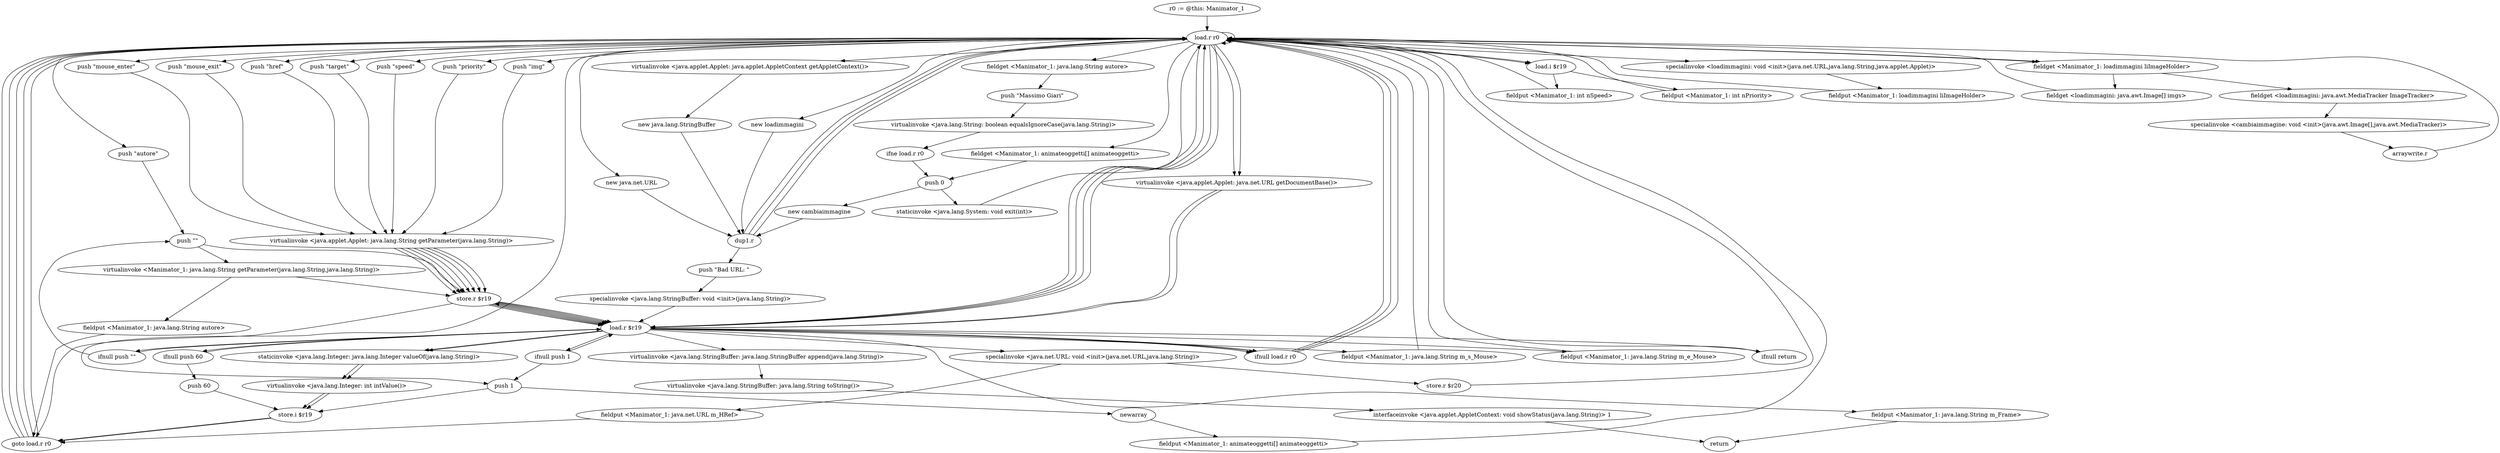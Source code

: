 digraph "" {
    "r0 := @this: Manimator_1"
    "load.r r0"
    "r0 := @this: Manimator_1"->"load.r r0";
    "load.r r0"->"load.r r0";
    "push \"autore\""
    "load.r r0"->"push \"autore\"";
    "push \"\""
    "push \"autore\""->"push \"\"";
    "virtualinvoke <Manimator_1: java.lang.String getParameter(java.lang.String,java.lang.String)>"
    "push \"\""->"virtualinvoke <Manimator_1: java.lang.String getParameter(java.lang.String,java.lang.String)>";
    "fieldput <Manimator_1: java.lang.String autore>"
    "virtualinvoke <Manimator_1: java.lang.String getParameter(java.lang.String,java.lang.String)>"->"fieldput <Manimator_1: java.lang.String autore>";
    "goto load.r r0"
    "fieldput <Manimator_1: java.lang.String autore>"->"goto load.r r0";
    "goto load.r r0"->"load.r r0";
    "fieldget <Manimator_1: java.lang.String autore>"
    "load.r r0"->"fieldget <Manimator_1: java.lang.String autore>";
    "push \"Massimo Giari\""
    "fieldget <Manimator_1: java.lang.String autore>"->"push \"Massimo Giari\"";
    "virtualinvoke <java.lang.String: boolean equalsIgnoreCase(java.lang.String)>"
    "push \"Massimo Giari\""->"virtualinvoke <java.lang.String: boolean equalsIgnoreCase(java.lang.String)>";
    "ifne load.r r0"
    "virtualinvoke <java.lang.String: boolean equalsIgnoreCase(java.lang.String)>"->"ifne load.r r0";
    "push 0"
    "ifne load.r r0"->"push 0";
    "staticinvoke <java.lang.System: void exit(int)>"
    "push 0"->"staticinvoke <java.lang.System: void exit(int)>";
    "staticinvoke <java.lang.System: void exit(int)>"->"load.r r0";
    "push \"speed\""
    "load.r r0"->"push \"speed\"";
    "virtualinvoke <java.applet.Applet: java.lang.String getParameter(java.lang.String)>"
    "push \"speed\""->"virtualinvoke <java.applet.Applet: java.lang.String getParameter(java.lang.String)>";
    "store.r $r19"
    "virtualinvoke <java.applet.Applet: java.lang.String getParameter(java.lang.String)>"->"store.r $r19";
    "load.r $r19"
    "store.r $r19"->"load.r $r19";
    "ifnull push 60"
    "load.r $r19"->"ifnull push 60";
    "ifnull push 60"->"load.r $r19";
    "staticinvoke <java.lang.Integer: java.lang.Integer valueOf(java.lang.String)>"
    "load.r $r19"->"staticinvoke <java.lang.Integer: java.lang.Integer valueOf(java.lang.String)>";
    "virtualinvoke <java.lang.Integer: int intValue()>"
    "staticinvoke <java.lang.Integer: java.lang.Integer valueOf(java.lang.String)>"->"virtualinvoke <java.lang.Integer: int intValue()>";
    "store.i $r19"
    "virtualinvoke <java.lang.Integer: int intValue()>"->"store.i $r19";
    "store.i $r19"->"goto load.r r0";
    "goto load.r r0"->"load.r r0";
    "load.i $r19"
    "load.r r0"->"load.i $r19";
    "fieldput <Manimator_1: int nSpeed>"
    "load.i $r19"->"fieldput <Manimator_1: int nSpeed>";
    "fieldput <Manimator_1: int nSpeed>"->"load.r r0";
    "push \"priority\""
    "load.r r0"->"push \"priority\"";
    "push \"priority\""->"virtualinvoke <java.applet.Applet: java.lang.String getParameter(java.lang.String)>";
    "virtualinvoke <java.applet.Applet: java.lang.String getParameter(java.lang.String)>"->"store.r $r19";
    "store.r $r19"->"load.r $r19";
    "ifnull push 1"
    "load.r $r19"->"ifnull push 1";
    "ifnull push 1"->"load.r $r19";
    "load.r $r19"->"staticinvoke <java.lang.Integer: java.lang.Integer valueOf(java.lang.String)>";
    "staticinvoke <java.lang.Integer: java.lang.Integer valueOf(java.lang.String)>"->"virtualinvoke <java.lang.Integer: int intValue()>";
    "virtualinvoke <java.lang.Integer: int intValue()>"->"store.i $r19";
    "store.i $r19"->"goto load.r r0";
    "goto load.r r0"->"load.r r0";
    "load.r r0"->"load.i $r19";
    "fieldput <Manimator_1: int nPriority>"
    "load.i $r19"->"fieldput <Manimator_1: int nPriority>";
    "fieldput <Manimator_1: int nPriority>"->"load.r r0";
    "push \"img\""
    "load.r r0"->"push \"img\"";
    "push \"img\""->"virtualinvoke <java.applet.Applet: java.lang.String getParameter(java.lang.String)>";
    "virtualinvoke <java.applet.Applet: java.lang.String getParameter(java.lang.String)>"->"store.r $r19";
    "store.r $r19"->"load.r $r19";
    "ifnull push \"\""
    "load.r $r19"->"ifnull push \"\"";
    "ifnull push \"\""->"load.r $r19";
    "load.r $r19"->"store.r $r19";
    "store.r $r19"->"goto load.r r0";
    "goto load.r r0"->"load.r r0";
    "new loadimmagini"
    "load.r r0"->"new loadimmagini";
    "dup1.r"
    "new loadimmagini"->"dup1.r";
    "dup1.r"->"load.r r0";
    "virtualinvoke <java.applet.Applet: java.net.URL getDocumentBase()>"
    "load.r r0"->"virtualinvoke <java.applet.Applet: java.net.URL getDocumentBase()>";
    "virtualinvoke <java.applet.Applet: java.net.URL getDocumentBase()>"->"load.r $r19";
    "load.r $r19"->"load.r r0";
    "specialinvoke <loadimmagini: void <init>(java.net.URL,java.lang.String,java.applet.Applet)>"
    "load.r r0"->"specialinvoke <loadimmagini: void <init>(java.net.URL,java.lang.String,java.applet.Applet)>";
    "fieldput <Manimator_1: loadimmagini liImageHolder>"
    "specialinvoke <loadimmagini: void <init>(java.net.URL,java.lang.String,java.applet.Applet)>"->"fieldput <Manimator_1: loadimmagini liImageHolder>";
    "fieldput <Manimator_1: loadimmagini liImageHolder>"->"load.r r0";
    "push 1"
    "load.r r0"->"push 1";
    "newarray"
    "push 1"->"newarray";
    "fieldput <Manimator_1: animateoggetti[] animateoggetti>"
    "newarray"->"fieldput <Manimator_1: animateoggetti[] animateoggetti>";
    "fieldput <Manimator_1: animateoggetti[] animateoggetti>"->"load.r r0";
    "fieldget <Manimator_1: animateoggetti[] animateoggetti>"
    "load.r r0"->"fieldget <Manimator_1: animateoggetti[] animateoggetti>";
    "fieldget <Manimator_1: animateoggetti[] animateoggetti>"->"push 0";
    "new cambiaimmagine"
    "push 0"->"new cambiaimmagine";
    "new cambiaimmagine"->"dup1.r";
    "dup1.r"->"load.r r0";
    "fieldget <Manimator_1: loadimmagini liImageHolder>"
    "load.r r0"->"fieldget <Manimator_1: loadimmagini liImageHolder>";
    "fieldget <loadimmagini: java.awt.Image[] imgs>"
    "fieldget <Manimator_1: loadimmagini liImageHolder>"->"fieldget <loadimmagini: java.awt.Image[] imgs>";
    "fieldget <loadimmagini: java.awt.Image[] imgs>"->"load.r r0";
    "load.r r0"->"fieldget <Manimator_1: loadimmagini liImageHolder>";
    "fieldget <loadimmagini: java.awt.MediaTracker ImageTracker>"
    "fieldget <Manimator_1: loadimmagini liImageHolder>"->"fieldget <loadimmagini: java.awt.MediaTracker ImageTracker>";
    "specialinvoke <cambiaimmagine: void <init>(java.awt.Image[],java.awt.MediaTracker)>"
    "fieldget <loadimmagini: java.awt.MediaTracker ImageTracker>"->"specialinvoke <cambiaimmagine: void <init>(java.awt.Image[],java.awt.MediaTracker)>";
    "arraywrite.r"
    "specialinvoke <cambiaimmagine: void <init>(java.awt.Image[],java.awt.MediaTracker)>"->"arraywrite.r";
    "arraywrite.r"->"load.r r0";
    "push \"mouse_enter\""
    "load.r r0"->"push \"mouse_enter\"";
    "push \"mouse_enter\""->"virtualinvoke <java.applet.Applet: java.lang.String getParameter(java.lang.String)>";
    "virtualinvoke <java.applet.Applet: java.lang.String getParameter(java.lang.String)>"->"store.r $r19";
    "store.r $r19"->"load.r $r19";
    "ifnull load.r r0"
    "load.r $r19"->"ifnull load.r r0";
    "ifnull load.r r0"->"load.r r0";
    "load.r r0"->"load.r $r19";
    "fieldput <Manimator_1: java.lang.String m_s_Mouse>"
    "load.r $r19"->"fieldput <Manimator_1: java.lang.String m_s_Mouse>";
    "fieldput <Manimator_1: java.lang.String m_s_Mouse>"->"load.r r0";
    "push \"mouse_exit\""
    "load.r r0"->"push \"mouse_exit\"";
    "push \"mouse_exit\""->"virtualinvoke <java.applet.Applet: java.lang.String getParameter(java.lang.String)>";
    "virtualinvoke <java.applet.Applet: java.lang.String getParameter(java.lang.String)>"->"store.r $r19";
    "store.r $r19"->"load.r $r19";
    "load.r $r19"->"ifnull load.r r0";
    "ifnull load.r r0"->"load.r r0";
    "load.r r0"->"load.r $r19";
    "fieldput <Manimator_1: java.lang.String m_e_Mouse>"
    "load.r $r19"->"fieldput <Manimator_1: java.lang.String m_e_Mouse>";
    "fieldput <Manimator_1: java.lang.String m_e_Mouse>"->"load.r r0";
    "push \"href\""
    "load.r r0"->"push \"href\"";
    "push \"href\""->"virtualinvoke <java.applet.Applet: java.lang.String getParameter(java.lang.String)>";
    "virtualinvoke <java.applet.Applet: java.lang.String getParameter(java.lang.String)>"->"store.r $r19";
    "store.r $r19"->"load.r $r19";
    "load.r $r19"->"ifnull load.r r0";
    "ifnull load.r r0"->"load.r r0";
    "new java.net.URL"
    "load.r r0"->"new java.net.URL";
    "new java.net.URL"->"dup1.r";
    "dup1.r"->"load.r r0";
    "load.r r0"->"virtualinvoke <java.applet.Applet: java.net.URL getDocumentBase()>";
    "virtualinvoke <java.applet.Applet: java.net.URL getDocumentBase()>"->"load.r $r19";
    "specialinvoke <java.net.URL: void <init>(java.net.URL,java.lang.String)>"
    "load.r $r19"->"specialinvoke <java.net.URL: void <init>(java.net.URL,java.lang.String)>";
    "fieldput <Manimator_1: java.net.URL m_HRef>"
    "specialinvoke <java.net.URL: void <init>(java.net.URL,java.lang.String)>"->"fieldput <Manimator_1: java.net.URL m_HRef>";
    "fieldput <Manimator_1: java.net.URL m_HRef>"->"goto load.r r0";
    "goto load.r r0"->"load.r r0";
    "push \"target\""
    "load.r r0"->"push \"target\"";
    "push \"target\""->"virtualinvoke <java.applet.Applet: java.lang.String getParameter(java.lang.String)>";
    "virtualinvoke <java.applet.Applet: java.lang.String getParameter(java.lang.String)>"->"store.r $r19";
    "store.r $r19"->"load.r $r19";
    "ifnull return"
    "load.r $r19"->"ifnull return";
    "ifnull return"->"load.r r0";
    "load.r r0"->"load.r $r19";
    "fieldput <Manimator_1: java.lang.String m_Frame>"
    "load.r $r19"->"fieldput <Manimator_1: java.lang.String m_Frame>";
    "return"
    "fieldput <Manimator_1: java.lang.String m_Frame>"->"return";
    "store.r $r20"
    "specialinvoke <java.net.URL: void <init>(java.net.URL,java.lang.String)>"->"store.r $r20";
    "store.r $r20"->"load.r r0";
    "virtualinvoke <java.applet.Applet: java.applet.AppletContext getAppletContext()>"
    "load.r r0"->"virtualinvoke <java.applet.Applet: java.applet.AppletContext getAppletContext()>";
    "new java.lang.StringBuffer"
    "virtualinvoke <java.applet.Applet: java.applet.AppletContext getAppletContext()>"->"new java.lang.StringBuffer";
    "new java.lang.StringBuffer"->"dup1.r";
    "push \"Bad URL: \""
    "dup1.r"->"push \"Bad URL: \"";
    "specialinvoke <java.lang.StringBuffer: void <init>(java.lang.String)>"
    "push \"Bad URL: \""->"specialinvoke <java.lang.StringBuffer: void <init>(java.lang.String)>";
    "specialinvoke <java.lang.StringBuffer: void <init>(java.lang.String)>"->"load.r $r19";
    "virtualinvoke <java.lang.StringBuffer: java.lang.StringBuffer append(java.lang.String)>"
    "load.r $r19"->"virtualinvoke <java.lang.StringBuffer: java.lang.StringBuffer append(java.lang.String)>";
    "virtualinvoke <java.lang.StringBuffer: java.lang.String toString()>"
    "virtualinvoke <java.lang.StringBuffer: java.lang.StringBuffer append(java.lang.String)>"->"virtualinvoke <java.lang.StringBuffer: java.lang.String toString()>";
    "interfaceinvoke <java.applet.AppletContext: void showStatus(java.lang.String)> 1"
    "virtualinvoke <java.lang.StringBuffer: java.lang.String toString()>"->"interfaceinvoke <java.applet.AppletContext: void showStatus(java.lang.String)> 1";
    "interfaceinvoke <java.applet.AppletContext: void showStatus(java.lang.String)> 1"->"return";
    "ifnull push \"\""->"push \"\"";
    "push \"\""->"store.r $r19";
    "ifnull push 1"->"push 1";
    "push 1"->"store.i $r19";
    "push 60"
    "ifnull push 60"->"push 60";
    "push 60"->"store.i $r19";
    "virtualinvoke <Manimator_1: java.lang.String getParameter(java.lang.String,java.lang.String)>"->"store.r $r19";
}
